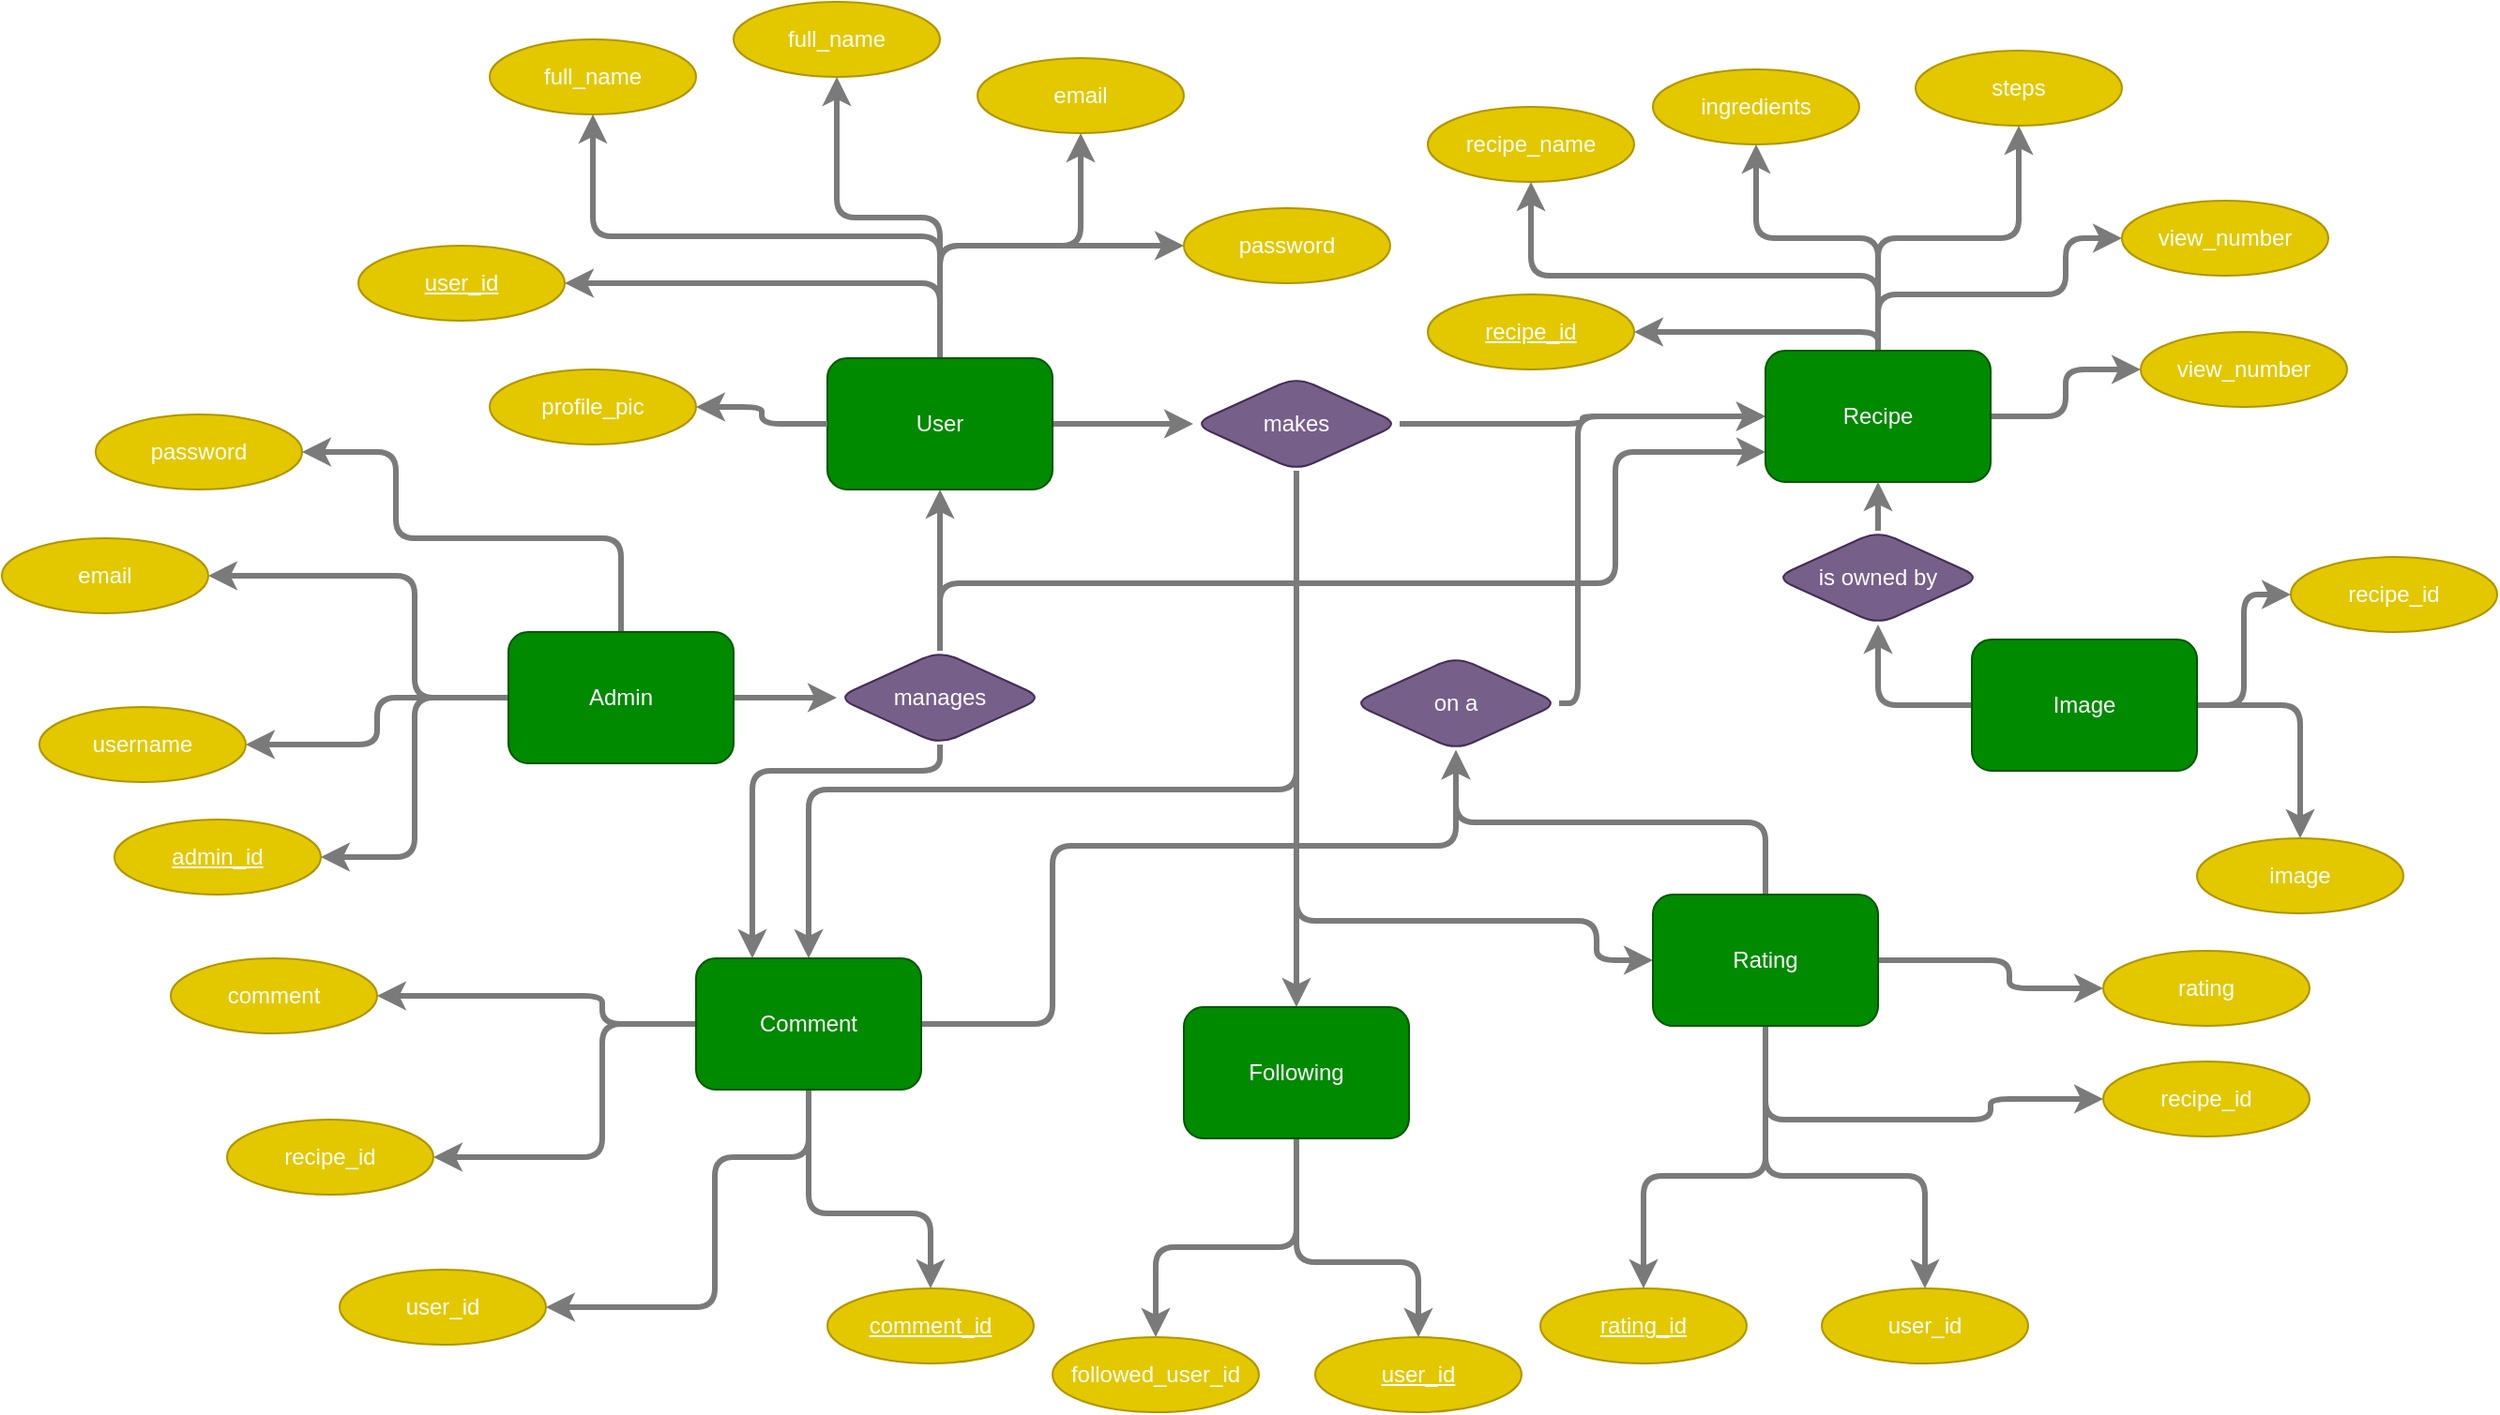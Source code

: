 <mxfile version="20.8.16" type="device"><diagram name="Page-1" id="UFV5RJED-SfgEjKLtS_L"><mxGraphModel dx="1418" dy="820" grid="1" gridSize="10" guides="1" tooltips="1" connect="1" arrows="1" fold="1" page="1" pageScale="1" pageWidth="1169" pageHeight="827" math="0" shadow="0"><root><mxCell id="0"/><mxCell id="1" parent="0"/><mxCell id="e3KK9R8WAG4y-jHfv1N6-24" value="&lt;font color=&quot;#ffffff&quot;&gt;&lt;u&gt;user_id&lt;/u&gt;&lt;/font&gt;" style="ellipse;whiteSpace=wrap;html=1;rounded=1;fillColor=#e3c800;strokeColor=#B09500;fontColor=#000000;" parent="1" vertex="1"><mxGeometry x="1130" y="170" width="110" height="40" as="geometry"/></mxCell><mxCell id="e3KK9R8WAG4y-jHfv1N6-108" style="edgeStyle=orthogonalEdgeStyle;rounded=1;jumpSize=10;orthogonalLoop=1;jettySize=auto;html=1;exitX=1;exitY=0.5;exitDx=0;exitDy=0;entryX=0;entryY=0.5;entryDx=0;entryDy=0;strokeColor=#7A7A7A;strokeWidth=3;fontColor=#FFFFFF;elbow=vertical;" parent="1" source="e3KK9R8WAG4y-jHfv1N6-25" target="e3KK9R8WAG4y-jHfv1N6-42" edge="1"><mxGeometry relative="1" as="geometry"/></mxCell><mxCell id="e3KK9R8WAG4y-jHfv1N6-126" style="edgeStyle=orthogonalEdgeStyle;rounded=1;jumpSize=10;orthogonalLoop=1;jettySize=auto;html=1;exitX=0.5;exitY=1;exitDx=0;exitDy=0;entryX=0.5;entryY=0;entryDx=0;entryDy=0;strokeColor=#7A7A7A;strokeWidth=3;fontColor=#FFFFFF;elbow=vertical;" parent="1" source="e3KK9R8WAG4y-jHfv1N6-25" target="e3KK9R8WAG4y-jHfv1N6-77" edge="1"><mxGeometry relative="1" as="geometry"/></mxCell><mxCell id="e3KK9R8WAG4y-jHfv1N6-127" style="edgeStyle=orthogonalEdgeStyle;rounded=1;jumpSize=10;orthogonalLoop=1;jettySize=auto;html=1;exitX=0.5;exitY=1;exitDx=0;exitDy=0;strokeColor=#7A7A7A;strokeWidth=3;fontColor=#FFFFFF;elbow=vertical;" parent="1" source="e3KK9R8WAG4y-jHfv1N6-25" target="e3KK9R8WAG4y-jHfv1N6-65" edge="1"><mxGeometry relative="1" as="geometry"><Array as="points"><mxPoint x="1630" y="460"/><mxPoint x="1370" y="460"/></Array></mxGeometry></mxCell><mxCell id="e3KK9R8WAG4y-jHfv1N6-128" style="edgeStyle=orthogonalEdgeStyle;rounded=1;jumpSize=10;orthogonalLoop=1;jettySize=auto;html=1;exitX=0.5;exitY=1;exitDx=0;exitDy=0;entryX=0;entryY=0.5;entryDx=0;entryDy=0;strokeColor=#7A7A7A;strokeWidth=3;fontColor=#FFFFFF;elbow=vertical;" parent="1" source="e3KK9R8WAG4y-jHfv1N6-25" target="e3KK9R8WAG4y-jHfv1N6-92" edge="1"><mxGeometry relative="1" as="geometry"><Array as="points"><mxPoint x="1630" y="530"/><mxPoint x="1790" y="530"/><mxPoint x="1790" y="551"/></Array></mxGeometry></mxCell><mxCell id="e3KK9R8WAG4y-jHfv1N6-25" value="makes" style="rhombus;whiteSpace=wrap;html=1;rounded=1;fillColor=#76608a;strokeColor=#432D57;fontColor=#ffffff;" parent="1" vertex="1"><mxGeometry x="1575" y="240" width="110" height="50" as="geometry"/></mxCell><mxCell id="e3KK9R8WAG4y-jHfv1N6-31" style="orthogonalLoop=1;jettySize=auto;html=1;exitX=0.5;exitY=0;exitDx=0;exitDy=0;entryX=1;entryY=0.5;entryDx=0;entryDy=0;fontColor=#FFFFFF;elbow=vertical;edgeStyle=orthogonalEdgeStyle;rounded=1;strokeWidth=3;strokeColor=#7A7A7A;" parent="1" source="e3KK9R8WAG4y-jHfv1N6-26" target="e3KK9R8WAG4y-jHfv1N6-24" edge="1"><mxGeometry relative="1" as="geometry"/></mxCell><mxCell id="e3KK9R8WAG4y-jHfv1N6-32" style="edgeStyle=orthogonalEdgeStyle;rounded=1;jumpSize=10;orthogonalLoop=1;jettySize=auto;html=1;exitX=0.5;exitY=0;exitDx=0;exitDy=0;entryX=0.5;entryY=1;entryDx=0;entryDy=0;strokeColor=#7A7A7A;strokeWidth=3;fontColor=#FFFFFF;elbow=vertical;" parent="1" source="e3KK9R8WAG4y-jHfv1N6-26" target="e3KK9R8WAG4y-jHfv1N6-27" edge="1"><mxGeometry relative="1" as="geometry"/></mxCell><mxCell id="e3KK9R8WAG4y-jHfv1N6-33" style="edgeStyle=orthogonalEdgeStyle;rounded=1;jumpSize=10;orthogonalLoop=1;jettySize=auto;html=1;exitX=0.5;exitY=0;exitDx=0;exitDy=0;entryX=0.5;entryY=1;entryDx=0;entryDy=0;strokeColor=#7A7A7A;strokeWidth=3;fontColor=#FFFFFF;elbow=vertical;" parent="1" source="e3KK9R8WAG4y-jHfv1N6-26" target="e3KK9R8WAG4y-jHfv1N6-28" edge="1"><mxGeometry relative="1" as="geometry"/></mxCell><mxCell id="e3KK9R8WAG4y-jHfv1N6-34" style="edgeStyle=orthogonalEdgeStyle;rounded=1;jumpSize=10;orthogonalLoop=1;jettySize=auto;html=1;exitX=0.5;exitY=0;exitDx=0;exitDy=0;entryX=0.5;entryY=1;entryDx=0;entryDy=0;strokeColor=#7A7A7A;strokeWidth=3;fontColor=#FFFFFF;elbow=vertical;" parent="1" source="e3KK9R8WAG4y-jHfv1N6-26" target="e3KK9R8WAG4y-jHfv1N6-29" edge="1"><mxGeometry relative="1" as="geometry"/></mxCell><mxCell id="e3KK9R8WAG4y-jHfv1N6-35" style="edgeStyle=orthogonalEdgeStyle;rounded=1;jumpSize=10;orthogonalLoop=1;jettySize=auto;html=1;exitX=0.5;exitY=0;exitDx=0;exitDy=0;entryX=0;entryY=0.5;entryDx=0;entryDy=0;strokeColor=#7A7A7A;strokeWidth=3;fontColor=#FFFFFF;elbow=vertical;" parent="1" source="e3KK9R8WAG4y-jHfv1N6-26" target="e3KK9R8WAG4y-jHfv1N6-30" edge="1"><mxGeometry relative="1" as="geometry"/></mxCell><mxCell id="e3KK9R8WAG4y-jHfv1N6-107" style="edgeStyle=orthogonalEdgeStyle;rounded=1;jumpSize=10;orthogonalLoop=1;jettySize=auto;html=1;exitX=1;exitY=0.5;exitDx=0;exitDy=0;strokeColor=#7A7A7A;strokeWidth=3;fontColor=#FFFFFF;elbow=vertical;" parent="1" source="e3KK9R8WAG4y-jHfv1N6-26" target="e3KK9R8WAG4y-jHfv1N6-25" edge="1"><mxGeometry relative="1" as="geometry"/></mxCell><mxCell id="e3KK9R8WAG4y-jHfv1N6-26" value="&lt;font color=&quot;#ffffff&quot;&gt;User&lt;/font&gt;" style="rounded=1;whiteSpace=wrap;html=1;fillColor=#008a00;strokeColor=#005700;fontColor=#ffffff;" parent="1" vertex="1"><mxGeometry x="1380" y="230" width="120" height="70" as="geometry"/></mxCell><mxCell id="e3KK9R8WAG4y-jHfv1N6-27" value="&lt;font color=&quot;#ffffff&quot;&gt;full_name&lt;/font&gt;" style="ellipse;whiteSpace=wrap;html=1;rounded=1;fillColor=#e3c800;strokeColor=#B09500;fontColor=#000000;" parent="1" vertex="1"><mxGeometry x="1200" y="60" width="110" height="40" as="geometry"/></mxCell><mxCell id="e3KK9R8WAG4y-jHfv1N6-28" value="&lt;font color=&quot;#ffffff&quot;&gt;full_name&lt;/font&gt;" style="ellipse;whiteSpace=wrap;html=1;rounded=1;fillColor=#e3c800;strokeColor=#B09500;fontColor=#000000;" parent="1" vertex="1"><mxGeometry x="1330" y="40" width="110" height="40" as="geometry"/></mxCell><mxCell id="e3KK9R8WAG4y-jHfv1N6-29" value="&lt;font color=&quot;#ffffff&quot;&gt;email&lt;/font&gt;" style="ellipse;whiteSpace=wrap;html=1;rounded=1;fillColor=#e3c800;strokeColor=#B09500;fontColor=#000000;" parent="1" vertex="1"><mxGeometry x="1460" y="70" width="110" height="40" as="geometry"/></mxCell><mxCell id="e3KK9R8WAG4y-jHfv1N6-30" value="&lt;font color=&quot;#ffffff&quot;&gt;password&lt;/font&gt;" style="ellipse;whiteSpace=wrap;html=1;rounded=1;fillColor=#e3c800;strokeColor=#B09500;fontColor=#000000;" parent="1" vertex="1"><mxGeometry x="1570" y="150" width="110" height="40" as="geometry"/></mxCell><mxCell id="e3KK9R8WAG4y-jHfv1N6-36" value="&lt;font color=&quot;#ffffff&quot;&gt;&lt;u&gt;recipe_id&lt;/u&gt;&lt;/font&gt;" style="ellipse;whiteSpace=wrap;html=1;rounded=1;fillColor=#e3c800;strokeColor=#B09500;fontColor=#000000;" parent="1" vertex="1"><mxGeometry x="1700" y="196" width="110" height="40" as="geometry"/></mxCell><mxCell id="e3KK9R8WAG4y-jHfv1N6-37" style="orthogonalLoop=1;jettySize=auto;html=1;exitX=0.5;exitY=0;exitDx=0;exitDy=0;fontColor=#FFFFFF;elbow=vertical;edgeStyle=orthogonalEdgeStyle;rounded=1;strokeWidth=3;strokeColor=#7A7A7A;entryX=1;entryY=0.5;entryDx=0;entryDy=0;" parent="1" source="e3KK9R8WAG4y-jHfv1N6-42" target="e3KK9R8WAG4y-jHfv1N6-36" edge="1"><mxGeometry relative="1" as="geometry"><mxPoint x="1820" y="216" as="targetPoint"/><Array as="points"><mxPoint x="1940" y="216"/></Array></mxGeometry></mxCell><mxCell id="e3KK9R8WAG4y-jHfv1N6-38" style="edgeStyle=orthogonalEdgeStyle;rounded=1;jumpSize=10;orthogonalLoop=1;jettySize=auto;html=1;exitX=0.5;exitY=0;exitDx=0;exitDy=0;entryX=0.5;entryY=1;entryDx=0;entryDy=0;strokeColor=#7A7A7A;strokeWidth=3;fontColor=#FFFFFF;elbow=vertical;" parent="1" source="e3KK9R8WAG4y-jHfv1N6-42" target="e3KK9R8WAG4y-jHfv1N6-43" edge="1"><mxGeometry relative="1" as="geometry"><Array as="points"><mxPoint x="1940" y="186"/><mxPoint x="1755" y="186"/></Array></mxGeometry></mxCell><mxCell id="e3KK9R8WAG4y-jHfv1N6-39" style="edgeStyle=orthogonalEdgeStyle;rounded=1;jumpSize=10;orthogonalLoop=1;jettySize=auto;html=1;exitX=0.5;exitY=0;exitDx=0;exitDy=0;entryX=0.5;entryY=1;entryDx=0;entryDy=0;strokeColor=#7A7A7A;strokeWidth=3;fontColor=#FFFFFF;elbow=vertical;" parent="1" source="e3KK9R8WAG4y-jHfv1N6-42" target="e3KK9R8WAG4y-jHfv1N6-44" edge="1"><mxGeometry relative="1" as="geometry"><Array as="points"><mxPoint x="1940" y="166"/><mxPoint x="1875" y="166"/></Array></mxGeometry></mxCell><mxCell id="e3KK9R8WAG4y-jHfv1N6-40" style="edgeStyle=orthogonalEdgeStyle;rounded=1;jumpSize=10;orthogonalLoop=1;jettySize=auto;html=1;exitX=0.5;exitY=0;exitDx=0;exitDy=0;entryX=0.5;entryY=1;entryDx=0;entryDy=0;strokeColor=#7A7A7A;strokeWidth=3;fontColor=#FFFFFF;elbow=vertical;" parent="1" source="e3KK9R8WAG4y-jHfv1N6-42" target="e3KK9R8WAG4y-jHfv1N6-45" edge="1"><mxGeometry relative="1" as="geometry"/></mxCell><mxCell id="e3KK9R8WAG4y-jHfv1N6-41" style="edgeStyle=orthogonalEdgeStyle;rounded=1;jumpSize=10;orthogonalLoop=1;jettySize=auto;html=1;exitX=0.5;exitY=0;exitDx=0;exitDy=0;entryX=0;entryY=0.5;entryDx=0;entryDy=0;strokeColor=#7A7A7A;strokeWidth=3;fontColor=#FFFFFF;elbow=vertical;" parent="1" source="e3KK9R8WAG4y-jHfv1N6-42" target="e3KK9R8WAG4y-jHfv1N6-46" edge="1"><mxGeometry relative="1" as="geometry"><Array as="points"><mxPoint x="1940" y="196"/><mxPoint x="2040" y="196"/><mxPoint x="2040" y="166"/></Array></mxGeometry></mxCell><mxCell id="e3KK9R8WAG4y-jHfv1N6-47" style="edgeStyle=orthogonalEdgeStyle;rounded=1;jumpSize=10;orthogonalLoop=1;jettySize=auto;html=1;exitX=1;exitY=0.5;exitDx=0;exitDy=0;strokeColor=#7A7A7A;strokeWidth=3;fontColor=#FFFFFF;elbow=vertical;entryX=0;entryY=0.5;entryDx=0;entryDy=0;" parent="1" source="e3KK9R8WAG4y-jHfv1N6-42" target="e3KK9R8WAG4y-jHfv1N6-48" edge="1"><mxGeometry relative="1" as="geometry"><mxPoint x="2060" y="226" as="targetPoint"/></mxGeometry></mxCell><mxCell id="e3KK9R8WAG4y-jHfv1N6-42" value="&lt;font color=&quot;#ffffff&quot;&gt;Recipe&lt;/font&gt;" style="rounded=1;whiteSpace=wrap;html=1;fillColor=#008a00;strokeColor=#005700;fontColor=#ffffff;" parent="1" vertex="1"><mxGeometry x="1880" y="226" width="120" height="70" as="geometry"/></mxCell><mxCell id="e3KK9R8WAG4y-jHfv1N6-43" value="&lt;font color=&quot;#ffffff&quot;&gt;recipe_name&lt;/font&gt;" style="ellipse;whiteSpace=wrap;html=1;rounded=1;fillColor=#e3c800;strokeColor=#B09500;fontColor=#000000;" parent="1" vertex="1"><mxGeometry x="1700" y="96" width="110" height="40" as="geometry"/></mxCell><mxCell id="e3KK9R8WAG4y-jHfv1N6-44" value="&lt;font color=&quot;#ffffff&quot;&gt;ingredients&lt;/font&gt;" style="ellipse;whiteSpace=wrap;html=1;rounded=1;fillColor=#e3c800;strokeColor=#B09500;fontColor=#000000;" parent="1" vertex="1"><mxGeometry x="1820" y="76" width="110" height="40" as="geometry"/></mxCell><mxCell id="e3KK9R8WAG4y-jHfv1N6-45" value="&lt;font color=&quot;#ffffff&quot;&gt;steps&lt;/font&gt;" style="ellipse;whiteSpace=wrap;html=1;rounded=1;fillColor=#e3c800;strokeColor=#B09500;fontColor=#000000;" parent="1" vertex="1"><mxGeometry x="1960" y="66" width="110" height="40" as="geometry"/></mxCell><mxCell id="e3KK9R8WAG4y-jHfv1N6-46" value="&lt;font color=&quot;#ffffff&quot;&gt;view_number&lt;/font&gt;" style="ellipse;whiteSpace=wrap;html=1;rounded=1;fillColor=#e3c800;strokeColor=#B09500;fontColor=#000000;" parent="1" vertex="1"><mxGeometry x="2070" y="146" width="110" height="40" as="geometry"/></mxCell><mxCell id="e3KK9R8WAG4y-jHfv1N6-48" value="&lt;font color=&quot;#ffffff&quot;&gt;view_number&lt;/font&gt;" style="ellipse;whiteSpace=wrap;html=1;rounded=1;fillColor=#e3c800;strokeColor=#B09500;fontColor=#000000;" parent="1" vertex="1"><mxGeometry x="2080" y="216" width="110" height="40" as="geometry"/></mxCell><mxCell id="e3KK9R8WAG4y-jHfv1N6-50" value="&lt;font color=&quot;#ffffff&quot;&gt;&lt;u&gt;admin_id&lt;/u&gt;&lt;/font&gt;" style="ellipse;whiteSpace=wrap;html=1;rounded=1;fillColor=#e3c800;strokeColor=#B09500;fontColor=#000000;" parent="1" vertex="1"><mxGeometry x="1000" y="476" width="110" height="40" as="geometry"/></mxCell><mxCell id="e3KK9R8WAG4y-jHfv1N6-51" style="orthogonalLoop=1;jettySize=auto;html=1;exitX=0;exitY=0.5;exitDx=0;exitDy=0;entryX=1;entryY=0.5;entryDx=0;entryDy=0;fontColor=#FFFFFF;elbow=vertical;edgeStyle=orthogonalEdgeStyle;rounded=1;strokeWidth=3;strokeColor=#7A7A7A;" parent="1" source="e3KK9R8WAG4y-jHfv1N6-56" target="e3KK9R8WAG4y-jHfv1N6-50" edge="1"><mxGeometry relative="1" as="geometry"/></mxCell><mxCell id="e3KK9R8WAG4y-jHfv1N6-52" style="edgeStyle=orthogonalEdgeStyle;rounded=1;jumpSize=10;orthogonalLoop=1;jettySize=auto;html=1;exitX=0;exitY=0.5;exitDx=0;exitDy=0;entryX=1;entryY=0.5;entryDx=0;entryDy=0;strokeColor=#7A7A7A;strokeWidth=3;fontColor=#FFFFFF;elbow=vertical;" parent="1" source="e3KK9R8WAG4y-jHfv1N6-56" target="e3KK9R8WAG4y-jHfv1N6-57" edge="1"><mxGeometry relative="1" as="geometry"/></mxCell><mxCell id="e3KK9R8WAG4y-jHfv1N6-53" style="edgeStyle=orthogonalEdgeStyle;rounded=1;jumpSize=10;orthogonalLoop=1;jettySize=auto;html=1;exitX=0;exitY=0.5;exitDx=0;exitDy=0;entryX=1;entryY=0.5;entryDx=0;entryDy=0;strokeColor=#7A7A7A;strokeWidth=3;fontColor=#FFFFFF;elbow=vertical;" parent="1" source="e3KK9R8WAG4y-jHfv1N6-56" target="e3KK9R8WAG4y-jHfv1N6-58" edge="1"><mxGeometry relative="1" as="geometry"><Array as="points"><mxPoint x="1160" y="411"/><mxPoint x="1160" y="346"/></Array></mxGeometry></mxCell><mxCell id="e3KK9R8WAG4y-jHfv1N6-54" style="edgeStyle=orthogonalEdgeStyle;rounded=1;jumpSize=10;orthogonalLoop=1;jettySize=auto;html=1;exitX=0.5;exitY=0;exitDx=0;exitDy=0;entryX=1;entryY=0.5;entryDx=0;entryDy=0;strokeColor=#7A7A7A;strokeWidth=3;fontColor=#FFFFFF;elbow=vertical;" parent="1" source="e3KK9R8WAG4y-jHfv1N6-56" target="e3KK9R8WAG4y-jHfv1N6-59" edge="1"><mxGeometry relative="1" as="geometry"><Array as="points"><mxPoint x="1270" y="326"/><mxPoint x="1150" y="326"/></Array></mxGeometry></mxCell><mxCell id="e3KK9R8WAG4y-jHfv1N6-130" style="edgeStyle=orthogonalEdgeStyle;rounded=1;jumpSize=10;orthogonalLoop=1;jettySize=auto;html=1;exitX=1;exitY=0.5;exitDx=0;exitDy=0;entryX=0;entryY=0.5;entryDx=0;entryDy=0;strokeColor=#7A7A7A;strokeWidth=3;fontColor=#FFFFFF;elbow=vertical;" parent="1" source="e3KK9R8WAG4y-jHfv1N6-56" target="e3KK9R8WAG4y-jHfv1N6-129" edge="1"><mxGeometry relative="1" as="geometry"/></mxCell><mxCell id="e3KK9R8WAG4y-jHfv1N6-56" value="&lt;font color=&quot;#ffffff&quot;&gt;Admin&lt;/font&gt;" style="rounded=1;whiteSpace=wrap;html=1;fillColor=#008a00;strokeColor=#005700;fontColor=#ffffff;" parent="1" vertex="1"><mxGeometry x="1210" y="376" width="120" height="70" as="geometry"/></mxCell><mxCell id="e3KK9R8WAG4y-jHfv1N6-57" value="&lt;font color=&quot;#ffffff&quot;&gt;username&lt;/font&gt;" style="ellipse;whiteSpace=wrap;html=1;rounded=1;fillColor=#e3c800;strokeColor=#B09500;fontColor=#000000;" parent="1" vertex="1"><mxGeometry x="960" y="416" width="110" height="40" as="geometry"/></mxCell><mxCell id="e3KK9R8WAG4y-jHfv1N6-58" value="&lt;font color=&quot;#ffffff&quot;&gt;email&lt;/font&gt;" style="ellipse;whiteSpace=wrap;html=1;rounded=1;fillColor=#e3c800;strokeColor=#B09500;fontColor=#000000;" parent="1" vertex="1"><mxGeometry x="940" y="326" width="110" height="40" as="geometry"/></mxCell><mxCell id="e3KK9R8WAG4y-jHfv1N6-59" value="&lt;font color=&quot;#ffffff&quot;&gt;password&lt;/font&gt;" style="ellipse;whiteSpace=wrap;html=1;rounded=1;fillColor=#e3c800;strokeColor=#B09500;fontColor=#000000;" parent="1" vertex="1"><mxGeometry x="990" y="260" width="110" height="40" as="geometry"/></mxCell><mxCell id="e3KK9R8WAG4y-jHfv1N6-60" value="&lt;font color=&quot;#ffffff&quot;&gt;&lt;u&gt;comment_id&lt;/u&gt;&lt;/font&gt;" style="ellipse;whiteSpace=wrap;html=1;rounded=1;fillColor=#e3c800;strokeColor=#B09500;fontColor=#000000;" parent="1" vertex="1"><mxGeometry x="1380" y="726" width="110" height="40" as="geometry"/></mxCell><mxCell id="e3KK9R8WAG4y-jHfv1N6-61" style="orthogonalLoop=1;jettySize=auto;html=1;exitX=0.5;exitY=1;exitDx=0;exitDy=0;entryX=0.5;entryY=0;entryDx=0;entryDy=0;fontColor=#FFFFFF;elbow=vertical;edgeStyle=orthogonalEdgeStyle;rounded=1;strokeWidth=3;strokeColor=#7A7A7A;" parent="1" source="e3KK9R8WAG4y-jHfv1N6-65" target="e3KK9R8WAG4y-jHfv1N6-60" edge="1"><mxGeometry relative="1" as="geometry"><Array as="points"><mxPoint x="1370" y="686"/><mxPoint x="1435" y="686"/></Array></mxGeometry></mxCell><mxCell id="e3KK9R8WAG4y-jHfv1N6-62" style="edgeStyle=orthogonalEdgeStyle;rounded=1;jumpSize=10;orthogonalLoop=1;jettySize=auto;html=1;exitX=0.5;exitY=1;exitDx=0;exitDy=0;entryX=1;entryY=0.5;entryDx=0;entryDy=0;strokeColor=#7A7A7A;strokeWidth=3;fontColor=#FFFFFF;elbow=vertical;" parent="1" source="e3KK9R8WAG4y-jHfv1N6-65" target="e3KK9R8WAG4y-jHfv1N6-66" edge="1"><mxGeometry relative="1" as="geometry"><Array as="points"><mxPoint x="1370" y="656"/><mxPoint x="1320" y="656"/><mxPoint x="1320" y="736"/></Array></mxGeometry></mxCell><mxCell id="e3KK9R8WAG4y-jHfv1N6-63" style="edgeStyle=orthogonalEdgeStyle;rounded=1;jumpSize=10;orthogonalLoop=1;jettySize=auto;html=1;exitX=0;exitY=0.5;exitDx=0;exitDy=0;entryX=1;entryY=0.5;entryDx=0;entryDy=0;strokeColor=#7A7A7A;strokeWidth=3;fontColor=#FFFFFF;elbow=vertical;" parent="1" source="e3KK9R8WAG4y-jHfv1N6-65" target="e3KK9R8WAG4y-jHfv1N6-67" edge="1"><mxGeometry relative="1" as="geometry"><Array as="points"><mxPoint x="1260" y="585"/><mxPoint x="1260" y="656"/></Array></mxGeometry></mxCell><mxCell id="e3KK9R8WAG4y-jHfv1N6-64" style="edgeStyle=orthogonalEdgeStyle;rounded=1;jumpSize=10;orthogonalLoop=1;jettySize=auto;html=1;exitX=0;exitY=0.5;exitDx=0;exitDy=0;entryX=1;entryY=0.5;entryDx=0;entryDy=0;strokeColor=#7A7A7A;strokeWidth=3;fontColor=#FFFFFF;elbow=vertical;" parent="1" source="e3KK9R8WAG4y-jHfv1N6-65" target="e3KK9R8WAG4y-jHfv1N6-68" edge="1"><mxGeometry relative="1" as="geometry"><Array as="points"><mxPoint x="1260" y="585"/><mxPoint x="1260" y="570"/></Array></mxGeometry></mxCell><mxCell id="e3KK9R8WAG4y-jHfv1N6-113" style="edgeStyle=orthogonalEdgeStyle;rounded=1;jumpSize=10;orthogonalLoop=1;jettySize=auto;html=1;exitX=1;exitY=0.5;exitDx=0;exitDy=0;entryX=0.5;entryY=1;entryDx=0;entryDy=0;strokeColor=#7A7A7A;strokeWidth=3;fontColor=#FFFFFF;elbow=vertical;" parent="1" source="e3KK9R8WAG4y-jHfv1N6-65" target="e3KK9R8WAG4y-jHfv1N6-112" edge="1"><mxGeometry relative="1" as="geometry"><Array as="points"><mxPoint x="1500" y="585"/><mxPoint x="1500" y="490"/><mxPoint x="1715" y="490"/></Array></mxGeometry></mxCell><mxCell id="e3KK9R8WAG4y-jHfv1N6-65" value="&lt;font color=&quot;#ffffff&quot;&gt;Comment&lt;/font&gt;" style="rounded=1;whiteSpace=wrap;html=1;fillColor=#008a00;strokeColor=#005700;fontColor=#ffffff;" parent="1" vertex="1"><mxGeometry x="1310" y="550" width="120" height="70" as="geometry"/></mxCell><mxCell id="e3KK9R8WAG4y-jHfv1N6-66" value="&lt;font color=&quot;#ffffff&quot;&gt;user_id&lt;/font&gt;" style="ellipse;whiteSpace=wrap;html=1;rounded=1;fillColor=#e3c800;strokeColor=#B09500;fontColor=#000000;" parent="1" vertex="1"><mxGeometry x="1120" y="716" width="110" height="40" as="geometry"/></mxCell><mxCell id="e3KK9R8WAG4y-jHfv1N6-67" value="&lt;font color=&quot;#ffffff&quot;&gt;recipe_id&lt;/font&gt;" style="ellipse;whiteSpace=wrap;html=1;rounded=1;fillColor=#e3c800;strokeColor=#B09500;fontColor=#000000;" parent="1" vertex="1"><mxGeometry x="1060" y="636" width="110" height="40" as="geometry"/></mxCell><mxCell id="e3KK9R8WAG4y-jHfv1N6-68" value="&lt;font color=&quot;#ffffff&quot;&gt;comment&lt;/font&gt;" style="ellipse;whiteSpace=wrap;html=1;rounded=1;fillColor=#e3c800;strokeColor=#B09500;fontColor=#000000;" parent="1" vertex="1"><mxGeometry x="1030" y="550" width="110" height="40" as="geometry"/></mxCell><mxCell id="e3KK9R8WAG4y-jHfv1N6-72" value="&lt;font color=&quot;#ffffff&quot;&gt;&lt;u&gt;user_id&lt;/u&gt;&lt;/font&gt;" style="ellipse;whiteSpace=wrap;html=1;rounded=1;fillColor=#e3c800;strokeColor=#B09500;fontColor=#000000;" parent="1" vertex="1"><mxGeometry x="1640" y="752" width="110" height="40" as="geometry"/></mxCell><mxCell id="e3KK9R8WAG4y-jHfv1N6-73" style="orthogonalLoop=1;jettySize=auto;html=1;exitX=0.5;exitY=1;exitDx=0;exitDy=0;entryX=0.5;entryY=0;entryDx=0;entryDy=0;fontColor=#FFFFFF;elbow=vertical;edgeStyle=orthogonalEdgeStyle;rounded=1;strokeWidth=3;strokeColor=#7A7A7A;" parent="1" source="e3KK9R8WAG4y-jHfv1N6-77" target="e3KK9R8WAG4y-jHfv1N6-72" edge="1"><mxGeometry relative="1" as="geometry"><Array as="points"><mxPoint x="1630" y="712"/><mxPoint x="1695" y="712"/></Array></mxGeometry></mxCell><mxCell id="e3KK9R8WAG4y-jHfv1N6-74" style="edgeStyle=orthogonalEdgeStyle;rounded=1;jumpSize=10;orthogonalLoop=1;jettySize=auto;html=1;exitX=0.5;exitY=1;exitDx=0;exitDy=0;entryX=0.5;entryY=0;entryDx=0;entryDy=0;strokeColor=#7A7A7A;strokeWidth=3;fontColor=#FFFFFF;elbow=vertical;" parent="1" source="e3KK9R8WAG4y-jHfv1N6-77" target="e3KK9R8WAG4y-jHfv1N6-78" edge="1"><mxGeometry relative="1" as="geometry"><Array as="points"><mxPoint x="1630" y="704"/><mxPoint x="1555" y="704"/></Array></mxGeometry></mxCell><mxCell id="e3KK9R8WAG4y-jHfv1N6-77" value="&lt;font color=&quot;#ffffff&quot;&gt;Following&lt;/font&gt;" style="rounded=1;whiteSpace=wrap;html=1;fillColor=#008a00;strokeColor=#005700;fontColor=#ffffff;" parent="1" vertex="1"><mxGeometry x="1570" y="576" width="120" height="70" as="geometry"/></mxCell><mxCell id="e3KK9R8WAG4y-jHfv1N6-78" value="&lt;font color=&quot;#ffffff&quot;&gt;followed_user_id&lt;/font&gt;" style="ellipse;whiteSpace=wrap;html=1;rounded=1;fillColor=#e3c800;strokeColor=#B09500;fontColor=#000000;" parent="1" vertex="1"><mxGeometry x="1500" y="752" width="110" height="40" as="geometry"/></mxCell><mxCell id="e3KK9R8WAG4y-jHfv1N6-87" value="&lt;font color=&quot;#ffffff&quot;&gt;&lt;u&gt;rating_id&lt;/u&gt;&lt;/font&gt;" style="ellipse;whiteSpace=wrap;html=1;rounded=1;fillColor=#e3c800;strokeColor=#B09500;fontColor=#000000;" parent="1" vertex="1"><mxGeometry x="1760" y="726" width="110" height="40" as="geometry"/></mxCell><mxCell id="e3KK9R8WAG4y-jHfv1N6-88" style="orthogonalLoop=1;jettySize=auto;html=1;exitX=0.5;exitY=1;exitDx=0;exitDy=0;entryX=0.5;entryY=0;entryDx=0;entryDy=0;fontColor=#FFFFFF;elbow=vertical;edgeStyle=orthogonalEdgeStyle;rounded=1;strokeWidth=3;strokeColor=#7A7A7A;" parent="1" source="e3KK9R8WAG4y-jHfv1N6-92" target="e3KK9R8WAG4y-jHfv1N6-87" edge="1"><mxGeometry relative="1" as="geometry"><Array as="points"><mxPoint x="1880" y="666"/><mxPoint x="1815" y="666"/></Array></mxGeometry></mxCell><mxCell id="e3KK9R8WAG4y-jHfv1N6-89" style="edgeStyle=orthogonalEdgeStyle;rounded=1;jumpSize=10;orthogonalLoop=1;jettySize=auto;html=1;exitX=0.5;exitY=1;exitDx=0;exitDy=0;entryX=0.5;entryY=0;entryDx=0;entryDy=0;strokeColor=#7A7A7A;strokeWidth=3;fontColor=#FFFFFF;elbow=vertical;" parent="1" source="e3KK9R8WAG4y-jHfv1N6-92" target="e3KK9R8WAG4y-jHfv1N6-93" edge="1"><mxGeometry relative="1" as="geometry"><Array as="points"><mxPoint x="1880" y="666"/><mxPoint x="1965" y="666"/></Array></mxGeometry></mxCell><mxCell id="e3KK9R8WAG4y-jHfv1N6-90" style="edgeStyle=orthogonalEdgeStyle;rounded=1;jumpSize=10;orthogonalLoop=1;jettySize=auto;html=1;exitX=0.5;exitY=1;exitDx=0;exitDy=0;entryX=0;entryY=0.5;entryDx=0;entryDy=0;strokeColor=#7A7A7A;strokeWidth=3;fontColor=#FFFFFF;elbow=vertical;" parent="1" source="e3KK9R8WAG4y-jHfv1N6-92" target="e3KK9R8WAG4y-jHfv1N6-94" edge="1"><mxGeometry relative="1" as="geometry"><Array as="points"><mxPoint x="1880" y="636"/><mxPoint x="2000" y="636"/><mxPoint x="2000" y="625"/></Array><mxPoint x="1890" y="551" as="sourcePoint"/></mxGeometry></mxCell><mxCell id="e3KK9R8WAG4y-jHfv1N6-91" style="edgeStyle=orthogonalEdgeStyle;rounded=1;jumpSize=10;orthogonalLoop=1;jettySize=auto;html=1;exitX=1;exitY=0.5;exitDx=0;exitDy=0;entryX=0;entryY=0.5;entryDx=0;entryDy=0;strokeColor=#7A7A7A;strokeWidth=3;fontColor=#FFFFFF;elbow=vertical;" parent="1" source="e3KK9R8WAG4y-jHfv1N6-92" target="e3KK9R8WAG4y-jHfv1N6-95" edge="1"><mxGeometry relative="1" as="geometry"><Array as="points"><mxPoint x="2010" y="551"/><mxPoint x="2010" y="566"/></Array><mxPoint x="1890" y="551" as="sourcePoint"/></mxGeometry></mxCell><mxCell id="e3KK9R8WAG4y-jHfv1N6-122" style="edgeStyle=orthogonalEdgeStyle;rounded=1;jumpSize=10;orthogonalLoop=1;jettySize=auto;html=1;exitX=0.5;exitY=0;exitDx=0;exitDy=0;entryX=0.5;entryY=1;entryDx=0;entryDy=0;strokeColor=#7A7A7A;strokeWidth=3;fontColor=#FFFFFF;elbow=vertical;" parent="1" source="e3KK9R8WAG4y-jHfv1N6-92" target="e3KK9R8WAG4y-jHfv1N6-112" edge="1"><mxGeometry relative="1" as="geometry"/></mxCell><mxCell id="e3KK9R8WAG4y-jHfv1N6-92" value="&lt;font color=&quot;#ffffff&quot;&gt;Rating&lt;/font&gt;" style="rounded=1;whiteSpace=wrap;html=1;fillColor=#008a00;strokeColor=#005700;fontColor=#ffffff;" parent="1" vertex="1"><mxGeometry x="1820" y="516" width="120" height="70" as="geometry"/></mxCell><mxCell id="e3KK9R8WAG4y-jHfv1N6-93" value="&lt;font color=&quot;#ffffff&quot;&gt;user_id&lt;/font&gt;" style="ellipse;whiteSpace=wrap;html=1;rounded=1;fillColor=#e3c800;strokeColor=#B09500;fontColor=#000000;" parent="1" vertex="1"><mxGeometry x="1910" y="726" width="110" height="40" as="geometry"/></mxCell><mxCell id="e3KK9R8WAG4y-jHfv1N6-94" value="&lt;font color=&quot;#ffffff&quot;&gt;recipe_id&lt;/font&gt;" style="ellipse;whiteSpace=wrap;html=1;rounded=1;fillColor=#e3c800;strokeColor=#B09500;fontColor=#000000;" parent="1" vertex="1"><mxGeometry x="2060" y="605" width="110" height="40" as="geometry"/></mxCell><mxCell id="e3KK9R8WAG4y-jHfv1N6-95" value="&lt;font color=&quot;#ffffff&quot;&gt;rating&lt;/font&gt;" style="ellipse;whiteSpace=wrap;html=1;rounded=1;fillColor=#e3c800;strokeColor=#B09500;fontColor=#000000;" parent="1" vertex="1"><mxGeometry x="2060" y="546" width="110" height="40" as="geometry"/></mxCell><mxCell id="e3KK9R8WAG4y-jHfv1N6-96" value="&lt;font color=&quot;#ffffff&quot;&gt;recipe_id&lt;/font&gt;" style="ellipse;whiteSpace=wrap;html=1;rounded=1;fillColor=#e3c800;strokeColor=#B09500;fontColor=#000000;" parent="1" vertex="1"><mxGeometry x="2160" y="336" width="110" height="40" as="geometry"/></mxCell><mxCell id="e3KK9R8WAG4y-jHfv1N6-104" style="edgeStyle=orthogonalEdgeStyle;rounded=1;jumpSize=10;orthogonalLoop=1;jettySize=auto;html=1;exitX=1;exitY=0.5;exitDx=0;exitDy=0;entryX=0;entryY=0.5;entryDx=0;entryDy=0;strokeColor=#7A7A7A;strokeWidth=3;fontColor=#FFFFFF;elbow=vertical;" parent="1" source="e3KK9R8WAG4y-jHfv1N6-99" target="e3KK9R8WAG4y-jHfv1N6-96" edge="1"><mxGeometry relative="1" as="geometry"/></mxCell><mxCell id="e3KK9R8WAG4y-jHfv1N6-106" style="edgeStyle=orthogonalEdgeStyle;rounded=1;jumpSize=10;orthogonalLoop=1;jettySize=auto;html=1;exitX=1;exitY=0.5;exitDx=0;exitDy=0;entryX=0.5;entryY=0;entryDx=0;entryDy=0;strokeColor=#7A7A7A;strokeWidth=3;fontColor=#FFFFFF;elbow=vertical;" parent="1" source="e3KK9R8WAG4y-jHfv1N6-99" target="e3KK9R8WAG4y-jHfv1N6-100" edge="1"><mxGeometry relative="1" as="geometry"/></mxCell><mxCell id="e3KK9R8WAG4y-jHfv1N6-124" style="edgeStyle=orthogonalEdgeStyle;rounded=1;jumpSize=10;orthogonalLoop=1;jettySize=auto;html=1;exitX=0;exitY=0.5;exitDx=0;exitDy=0;entryX=0.5;entryY=1;entryDx=0;entryDy=0;strokeColor=#7A7A7A;strokeWidth=3;fontColor=#FFFFFF;elbow=vertical;" parent="1" source="e3KK9R8WAG4y-jHfv1N6-99" target="e3KK9R8WAG4y-jHfv1N6-123" edge="1"><mxGeometry relative="1" as="geometry"/></mxCell><mxCell id="e3KK9R8WAG4y-jHfv1N6-99" value="&lt;font color=&quot;#ffffff&quot;&gt;Image&lt;/font&gt;" style="rounded=1;whiteSpace=wrap;html=1;fillColor=#008a00;strokeColor=#005700;fontColor=#ffffff;" parent="1" vertex="1"><mxGeometry x="1990" y="380" width="120" height="70" as="geometry"/></mxCell><mxCell id="e3KK9R8WAG4y-jHfv1N6-100" value="&lt;font color=&quot;#ffffff&quot;&gt;image&lt;/font&gt;" style="ellipse;whiteSpace=wrap;html=1;rounded=1;fillColor=#e3c800;strokeColor=#B09500;fontColor=#000000;" parent="1" vertex="1"><mxGeometry x="2110" y="486" width="110" height="40" as="geometry"/></mxCell><mxCell id="e3KK9R8WAG4y-jHfv1N6-114" style="edgeStyle=orthogonalEdgeStyle;rounded=1;jumpSize=10;orthogonalLoop=1;jettySize=auto;html=1;exitX=1;exitY=0.5;exitDx=0;exitDy=0;entryX=0;entryY=0.5;entryDx=0;entryDy=0;strokeColor=#7A7A7A;strokeWidth=3;fontColor=#FFFFFF;elbow=vertical;" parent="1" source="e3KK9R8WAG4y-jHfv1N6-112" target="e3KK9R8WAG4y-jHfv1N6-42" edge="1"><mxGeometry relative="1" as="geometry"><Array as="points"><mxPoint x="1780" y="261"/></Array></mxGeometry></mxCell><mxCell id="e3KK9R8WAG4y-jHfv1N6-112" value="on a" style="rhombus;whiteSpace=wrap;html=1;rounded=1;fillColor=#76608a;strokeColor=#432D57;fontColor=#ffffff;" parent="1" vertex="1"><mxGeometry x="1660" y="389" width="110" height="50" as="geometry"/></mxCell><mxCell id="e3KK9R8WAG4y-jHfv1N6-125" style="edgeStyle=orthogonalEdgeStyle;rounded=1;jumpSize=10;orthogonalLoop=1;jettySize=auto;html=1;exitX=0.5;exitY=0;exitDx=0;exitDy=0;entryX=0.5;entryY=1;entryDx=0;entryDy=0;strokeColor=#7A7A7A;strokeWidth=3;fontColor=#FFFFFF;elbow=vertical;" parent="1" source="e3KK9R8WAG4y-jHfv1N6-123" target="e3KK9R8WAG4y-jHfv1N6-42" edge="1"><mxGeometry relative="1" as="geometry"/></mxCell><mxCell id="e3KK9R8WAG4y-jHfv1N6-123" value="is owned by" style="rhombus;whiteSpace=wrap;html=1;rounded=1;fillColor=#76608a;strokeColor=#432D57;fontColor=#ffffff;" parent="1" vertex="1"><mxGeometry x="1885" y="322" width="110" height="50" as="geometry"/></mxCell><mxCell id="e3KK9R8WAG4y-jHfv1N6-131" style="edgeStyle=orthogonalEdgeStyle;rounded=1;jumpSize=10;orthogonalLoop=1;jettySize=auto;html=1;exitX=0.5;exitY=0;exitDx=0;exitDy=0;entryX=0.5;entryY=1;entryDx=0;entryDy=0;strokeColor=#7A7A7A;strokeWidth=3;fontColor=#FFFFFF;elbow=vertical;" parent="1" source="e3KK9R8WAG4y-jHfv1N6-129" target="e3KK9R8WAG4y-jHfv1N6-26" edge="1"><mxGeometry relative="1" as="geometry"/></mxCell><mxCell id="e3KK9R8WAG4y-jHfv1N6-132" style="edgeStyle=orthogonalEdgeStyle;rounded=1;jumpSize=10;orthogonalLoop=1;jettySize=auto;html=1;exitX=0.5;exitY=1;exitDx=0;exitDy=0;entryX=0.25;entryY=0;entryDx=0;entryDy=0;strokeColor=#7A7A7A;strokeWidth=3;fontColor=#FFFFFF;elbow=vertical;" parent="1" source="e3KK9R8WAG4y-jHfv1N6-129" target="e3KK9R8WAG4y-jHfv1N6-65" edge="1"><mxGeometry relative="1" as="geometry"><Array as="points"><mxPoint x="1440" y="450"/><mxPoint x="1340" y="450"/></Array></mxGeometry></mxCell><mxCell id="e3KK9R8WAG4y-jHfv1N6-133" style="edgeStyle=orthogonalEdgeStyle;rounded=1;jumpSize=10;orthogonalLoop=1;jettySize=auto;html=1;exitX=0.5;exitY=0;exitDx=0;exitDy=0;strokeColor=#7A7A7A;strokeWidth=3;fontColor=#FFFFFF;elbow=vertical;" parent="1" source="e3KK9R8WAG4y-jHfv1N6-129" edge="1"><mxGeometry relative="1" as="geometry"><mxPoint x="1880" y="280" as="targetPoint"/><Array as="points"><mxPoint x="1440" y="350"/><mxPoint x="1800" y="350"/><mxPoint x="1800" y="280"/><mxPoint x="1880" y="280"/></Array></mxGeometry></mxCell><mxCell id="e3KK9R8WAG4y-jHfv1N6-129" value="manages" style="rhombus;whiteSpace=wrap;html=1;rounded=1;fillColor=#76608a;strokeColor=#432D57;fontColor=#ffffff;" parent="1" vertex="1"><mxGeometry x="1385" y="386" width="110" height="50" as="geometry"/></mxCell><mxCell id="NBQz669FJ_G8aIPTPTg6-1" value="&lt;font color=&quot;#ffffff&quot;&gt;profile_pic&lt;/font&gt;" style="ellipse;whiteSpace=wrap;html=1;rounded=1;fillColor=#e3c800;strokeColor=#B09500;fontColor=#000000;" vertex="1" parent="1"><mxGeometry x="1200" y="236" width="110" height="40" as="geometry"/></mxCell><mxCell id="NBQz669FJ_G8aIPTPTg6-3" style="orthogonalLoop=1;jettySize=auto;html=1;fontColor=#FFFFFF;elbow=vertical;edgeStyle=orthogonalEdgeStyle;rounded=1;strokeWidth=3;strokeColor=#7A7A7A;exitX=0;exitY=0.5;exitDx=0;exitDy=0;" edge="1" parent="1" source="e3KK9R8WAG4y-jHfv1N6-26" target="NBQz669FJ_G8aIPTPTg6-1"><mxGeometry relative="1" as="geometry"><mxPoint x="1370" y="270" as="sourcePoint"/><mxPoint x="1250" y="200" as="targetPoint"/></mxGeometry></mxCell></root></mxGraphModel></diagram></mxfile>